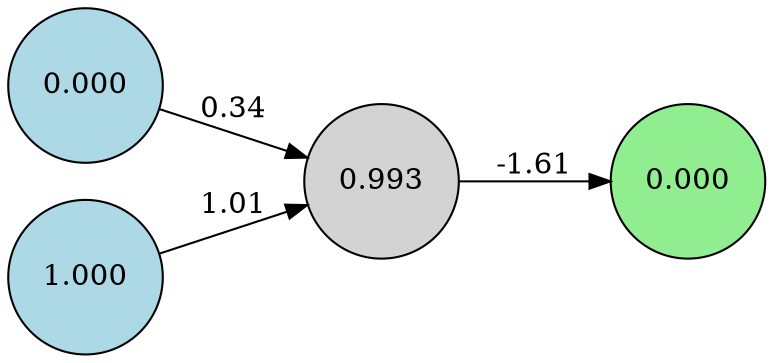 digraph neat {
  rankdir=LR;
  node [shape=circle];
  node0 [label="0.000", style=filled, fillcolor=lightblue];
  node1 [label="1.000", style=filled, fillcolor=lightblue];
  node45 [label="0.000", style=filled, fillcolor=lightgreen];
  node197 [label="0.993", style=filled, fillcolor=lightgray];
  node0 -> node197 [label="0.34"];
  node197 -> node45 [label="-1.61"];
  node1 -> node197 [label="1.01"];
}

